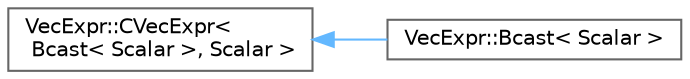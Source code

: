 digraph "Graphical Class Hierarchy"
{
 // LATEX_PDF_SIZE
  bgcolor="transparent";
  edge [fontname=Helvetica,fontsize=10,labelfontname=Helvetica,labelfontsize=10];
  node [fontname=Helvetica,fontsize=10,shape=box,height=0.2,width=0.4];
  rankdir="LR";
  Node0 [id="Node000000",label="VecExpr::CVecExpr\<\l Bcast\< Scalar \>, Scalar \>",height=0.2,width=0.4,color="grey40", fillcolor="white", style="filled",URL="$classVecExpr_1_1CVecExpr.html",tooltip=" "];
  Node0 -> Node1 [id="edge451_Node000000_Node000001",dir="back",color="steelblue1",style="solid",tooltip=" "];
  Node1 [id="Node000001",label="VecExpr::Bcast\< Scalar \>",height=0.2,width=0.4,color="grey40", fillcolor="white", style="filled",URL="$classVecExpr_1_1Bcast.html",tooltip="Expression class to broadcast a scalar value. Allows implementing \"vector-scalar\" operations re-using..."];
}
